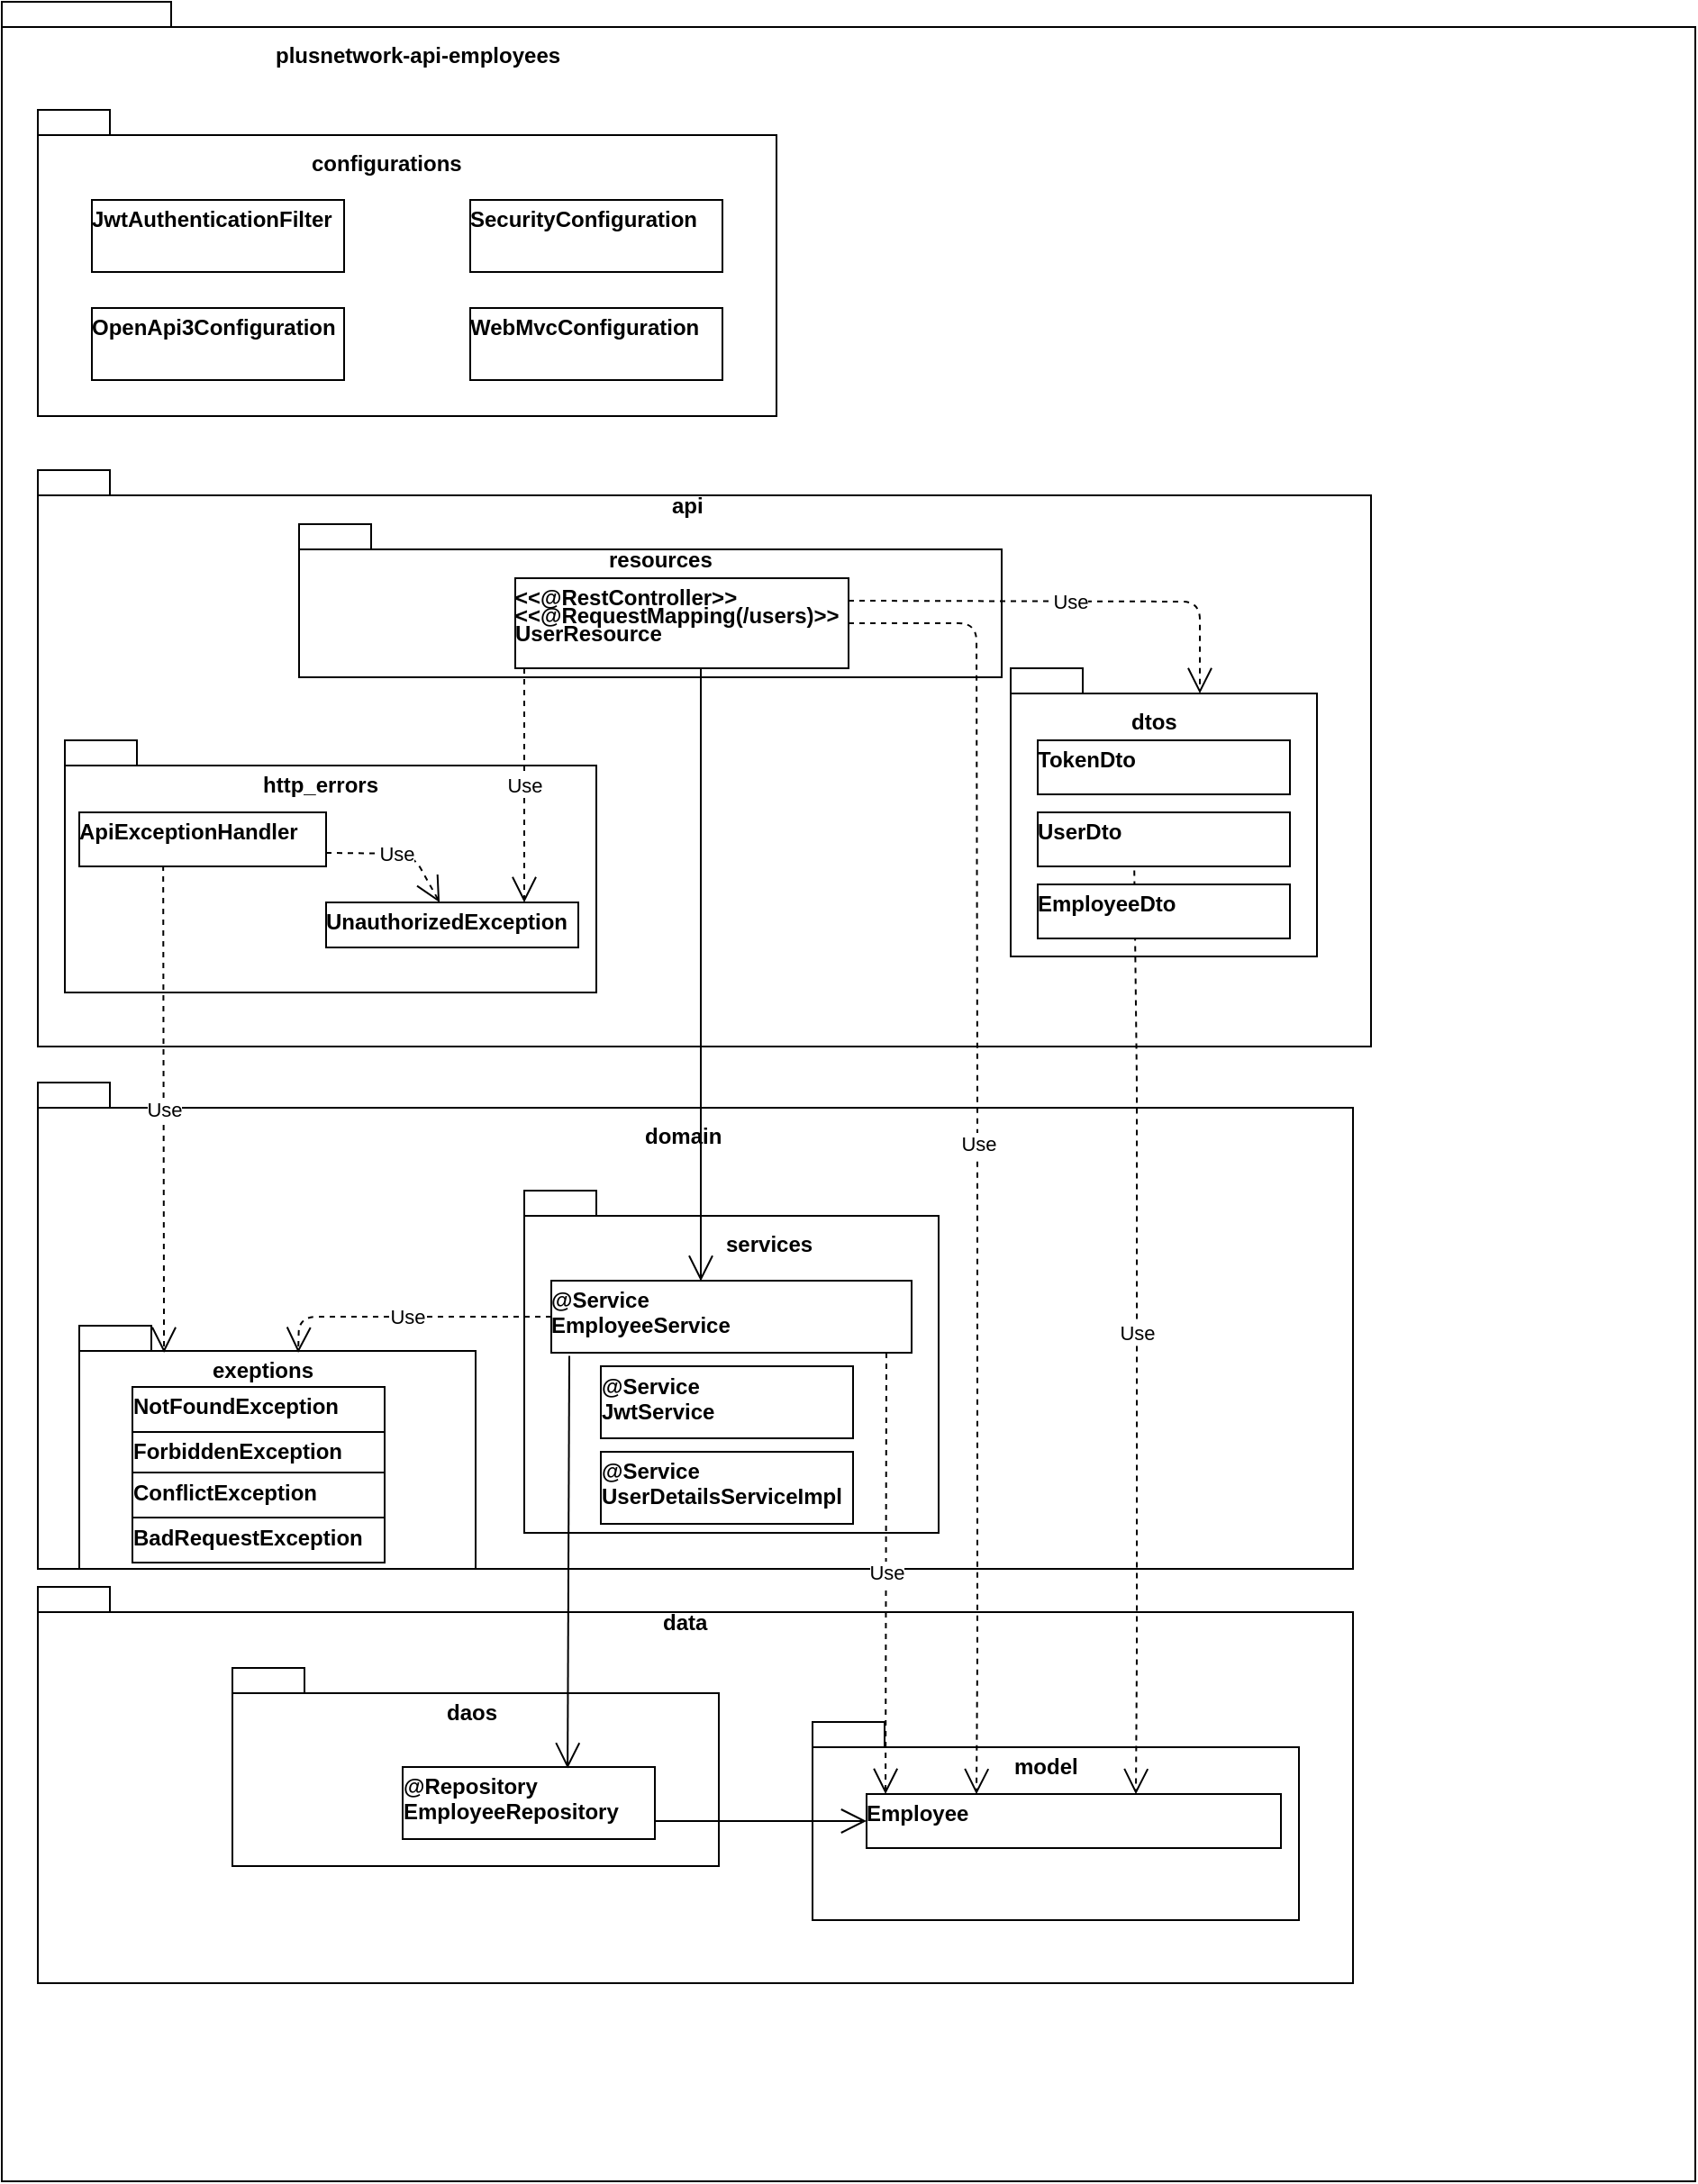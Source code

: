 <mxfile pages="1">
    <diagram id="pPFWEK1po9i3b3AxXEiF" name="Page-1">
        <mxGraphModel dx="848" dy="386" grid="1" gridSize="10" guides="1" tooltips="1" connect="1" arrows="1" fold="1" page="1" pageScale="1" pageWidth="850" pageHeight="1100" math="0" shadow="0">
            <root>
                <mxCell id="0"/>
                <mxCell id="1" parent="0"/>
                <object label="" plusnetwork-api-users="" id="2">
                    <mxCell style="shape=folder;fontStyle=1;spacingTop=10;tabWidth=40;tabHeight=14;tabPosition=left;html=1;" parent="1" vertex="1">
                        <mxGeometry x="40" y="20" width="940" height="1210" as="geometry"/>
                    </mxCell>
                </object>
                <mxCell id="3" value="&lt;span style=&quot;font-weight: 700 ; text-align: center&quot;&gt;plusnetwork-api-employees&lt;/span&gt;" style="text;html=1;resizable=0;points=[];autosize=1;align=left;verticalAlign=top;spacingTop=-4;" parent="1" vertex="1">
                    <mxGeometry x="190" y="40" width="180" height="20" as="geometry"/>
                </mxCell>
                <mxCell id="5" value="" style="shape=folder;fontStyle=1;spacingTop=10;tabWidth=40;tabHeight=14;tabPosition=left;html=1;" parent="1" vertex="1">
                    <mxGeometry x="60" y="80" width="410" height="170" as="geometry"/>
                </mxCell>
                <mxCell id="6" value="&lt;span style=&quot;font-weight: 700 ; text-align: center&quot;&gt;configurations&lt;/span&gt;" style="text;html=1;resizable=0;points=[];autosize=1;align=left;verticalAlign=top;spacingTop=-4;" parent="1" vertex="1">
                    <mxGeometry x="210" y="100" width="100" height="20" as="geometry"/>
                </mxCell>
                <mxCell id="7" value="&lt;p style=&quot;margin: 0px ; margin-top: 4px ; text-align: center&quot;&gt;&lt;/p&gt;&lt;div style=&quot;height: 2px&quot;&gt;&lt;b&gt;JwtAuthenticationFilter&lt;/b&gt;&lt;/div&gt;" style="verticalAlign=top;align=left;overflow=fill;fontSize=12;fontFamily=Helvetica;html=1;" parent="1" vertex="1">
                    <mxGeometry x="90" y="130" width="140" height="40" as="geometry"/>
                </mxCell>
                <mxCell id="8" value="&lt;p style=&quot;margin: 0px ; margin-top: 4px ; text-align: center&quot;&gt;&lt;/p&gt;&lt;div style=&quot;height: 2px&quot;&gt;&lt;b&gt;OpenApi3Configuration&lt;/b&gt;&lt;/div&gt;&lt;div style=&quot;height: 2px&quot;&gt;&lt;b&gt;&lt;br&gt;&lt;/b&gt;&lt;/div&gt;&lt;div style=&quot;height: 2px&quot;&gt;&lt;b&gt;&lt;br&gt;&lt;/b&gt;&lt;/div&gt;" style="verticalAlign=top;align=left;overflow=fill;fontSize=12;fontFamily=Helvetica;html=1;" parent="1" vertex="1">
                    <mxGeometry x="90" y="190" width="140" height="40" as="geometry"/>
                </mxCell>
                <mxCell id="9" value="&lt;p style=&quot;margin: 0px ; margin-top: 4px ; text-align: center&quot;&gt;&lt;/p&gt;&lt;div style=&quot;height: 2px&quot;&gt;&lt;b&gt;SecurityConfiguration&lt;/b&gt;&lt;/div&gt;" style="verticalAlign=top;align=left;overflow=fill;fontSize=12;fontFamily=Helvetica;html=1;" parent="1" vertex="1">
                    <mxGeometry x="300" y="130" width="140" height="40" as="geometry"/>
                </mxCell>
                <mxCell id="10" value="&lt;p style=&quot;margin: 0px ; margin-top: 4px ; text-align: center&quot;&gt;&lt;/p&gt;&lt;div style=&quot;height: 2px&quot;&gt;&lt;b&gt;WebMvcConfiguration&lt;/b&gt;&lt;/div&gt;" style="verticalAlign=top;align=left;overflow=fill;fontSize=12;fontFamily=Helvetica;html=1;" parent="1" vertex="1">
                    <mxGeometry x="300" y="190" width="140" height="40" as="geometry"/>
                </mxCell>
                <mxCell id="11" value="" style="shape=folder;fontStyle=1;spacingTop=10;tabWidth=40;tabHeight=14;tabPosition=left;html=1;" parent="1" vertex="1">
                    <mxGeometry x="60" y="280" width="740" height="320" as="geometry"/>
                </mxCell>
                <mxCell id="12" value="&lt;span style=&quot;font-weight: 700 ; text-align: center&quot;&gt;api&lt;/span&gt;" style="text;html=1;resizable=0;points=[];autosize=1;align=left;verticalAlign=top;spacingTop=-4;" parent="1" vertex="1">
                    <mxGeometry x="410" y="290" width="30" height="20" as="geometry"/>
                </mxCell>
                <mxCell id="13" value="" style="shape=folder;fontStyle=1;spacingTop=10;tabWidth=40;tabHeight=14;tabPosition=left;html=1;" parent="1" vertex="1">
                    <mxGeometry x="205" y="310" width="390" height="85" as="geometry"/>
                </mxCell>
                <mxCell id="14" value="&lt;span style=&quot;font-weight: 700 ; text-align: center&quot;&gt;resources&lt;/span&gt;" style="text;html=1;resizable=0;points=[];autosize=1;align=left;verticalAlign=top;spacingTop=-4;" parent="1" vertex="1">
                    <mxGeometry x="375" y="320" width="70" height="20" as="geometry"/>
                </mxCell>
                <mxCell id="15" value="" style="shape=folder;fontStyle=1;spacingTop=10;tabWidth=40;tabHeight=14;tabPosition=left;html=1;" parent="1" vertex="1">
                    <mxGeometry x="75" y="430" width="295" height="140" as="geometry"/>
                </mxCell>
                <mxCell id="16" value="&lt;span style=&quot;font-weight: 700 ; text-align: center&quot;&gt;http_errors&lt;/span&gt;" style="text;html=1;resizable=0;points=[];autosize=1;align=left;verticalAlign=top;spacingTop=-4;" parent="1" vertex="1">
                    <mxGeometry x="182.5" y="445" width="80" height="20" as="geometry"/>
                </mxCell>
                <mxCell id="17" value="" style="shape=folder;fontStyle=1;spacingTop=10;tabWidth=40;tabHeight=14;tabPosition=left;html=1;" parent="1" vertex="1">
                    <mxGeometry x="600" y="390" width="170" height="160" as="geometry"/>
                </mxCell>
                <mxCell id="18" value="&lt;span style=&quot;font-weight: 700 ; text-align: center&quot;&gt;dtos&lt;/span&gt;" style="text;html=1;resizable=0;points=[];autosize=1;align=left;verticalAlign=top;spacingTop=-4;" parent="1" vertex="1">
                    <mxGeometry x="665" y="410" width="40" height="20" as="geometry"/>
                </mxCell>
                <mxCell id="19" value="&lt;p style=&quot;margin: 0px ; margin-top: 4px ; text-align: center&quot;&gt;&lt;/p&gt;&lt;div style=&quot;height: 2px&quot;&gt;&lt;b&gt;&amp;lt;&amp;lt;@RestController&amp;gt;&amp;gt;&lt;/b&gt;&lt;/div&gt;&lt;div style=&quot;height: 2px&quot;&gt;&lt;b&gt;&lt;br&gt;&lt;/b&gt;&lt;/div&gt;&lt;div style=&quot;height: 2px&quot;&gt;&lt;div style=&quot;height: 2px&quot;&gt;&lt;b&gt;&lt;br&gt;&lt;/b&gt;&lt;/div&gt;&lt;div style=&quot;height: 2px&quot;&gt;&lt;b&gt;&lt;br&gt;&lt;/b&gt;&lt;/div&gt;&lt;div style=&quot;height: 2px&quot;&gt;&lt;b&gt;&lt;br&gt;&lt;/b&gt;&lt;/div&gt;&lt;div style=&quot;height: 2px&quot;&gt;&lt;b&gt;&amp;lt;&amp;lt;@RequestMapping(/users)&amp;gt;&amp;gt;&lt;/b&gt;&lt;/div&gt;&lt;div&gt;&lt;b&gt;&lt;br&gt;&lt;/b&gt;&lt;/div&gt;&lt;div&gt;&lt;b&gt;&lt;br&gt;&lt;/b&gt;&lt;/div&gt;&lt;div&gt;&lt;b&gt;&lt;br&gt;&lt;/b&gt;&lt;/div&gt;&lt;/div&gt;&lt;div style=&quot;height: 2px&quot;&gt;&lt;br&gt;&lt;/div&gt;&lt;div style=&quot;height: 2px&quot;&gt;&lt;b&gt;&lt;br&gt;&lt;/b&gt;&lt;/div&gt;&lt;div style=&quot;height: 2px&quot;&gt;&lt;b&gt;&lt;br&gt;&lt;/b&gt;&lt;/div&gt;&lt;div style=&quot;height: 2px&quot;&gt;&lt;b&gt;&lt;br&gt;&lt;/b&gt;&lt;/div&gt;&lt;div style=&quot;height: 2px&quot;&gt;&lt;b&gt;&lt;br&gt;&lt;/b&gt;&lt;/div&gt;&lt;div style=&quot;height: 2px&quot;&gt;&lt;b&gt;&lt;br&gt;&lt;/b&gt;&lt;/div&gt;&lt;div style=&quot;height: 2px&quot;&gt;&lt;b&gt;&lt;br&gt;&lt;/b&gt;&lt;/div&gt;&lt;div style=&quot;height: 2px&quot;&gt;&lt;b&gt;UserResource&lt;/b&gt;&lt;/div&gt;" style="verticalAlign=top;align=left;overflow=fill;fontSize=12;fontFamily=Helvetica;html=1;" parent="1" vertex="1">
                    <mxGeometry x="325" y="340" width="185" height="50" as="geometry"/>
                </mxCell>
                <mxCell id="20" value="&lt;p style=&quot;margin: 0px ; margin-top: 4px ; text-align: center&quot;&gt;&lt;/p&gt;&lt;div style=&quot;height: 2px&quot;&gt;&lt;b&gt;TokenDto&lt;/b&gt;&lt;/div&gt;" style="verticalAlign=top;align=left;overflow=fill;fontSize=12;fontFamily=Helvetica;html=1;" parent="1" vertex="1">
                    <mxGeometry x="615" y="430" width="140" height="30" as="geometry"/>
                </mxCell>
                <mxCell id="21" value="&lt;p style=&quot;margin: 0px ; margin-top: 4px ; text-align: center&quot;&gt;&lt;/p&gt;&lt;div style=&quot;height: 2px&quot;&gt;&lt;b&gt;UserDto&lt;/b&gt;&lt;/div&gt;" style="verticalAlign=top;align=left;overflow=fill;fontSize=12;fontFamily=Helvetica;html=1;" parent="1" vertex="1">
                    <mxGeometry x="615" y="470" width="140" height="30" as="geometry"/>
                </mxCell>
                <mxCell id="32" value="&lt;p style=&quot;margin: 0px ; margin-top: 4px ; text-align: center&quot;&gt;&lt;/p&gt;&lt;div style=&quot;height: 2px&quot;&gt;&lt;b&gt;ApiExceptionHandler&lt;/b&gt;&lt;/div&gt;" style="verticalAlign=top;align=left;overflow=fill;fontSize=12;fontFamily=Helvetica;html=1;" parent="1" vertex="1">
                    <mxGeometry x="83" y="470" width="137" height="30" as="geometry"/>
                </mxCell>
                <mxCell id="33" value="&lt;p style=&quot;margin: 0px ; margin-top: 4px ; text-align: center&quot;&gt;&lt;/p&gt;&lt;div style=&quot;height: 2px&quot;&gt;&lt;b&gt;UnauthorizedException&lt;/b&gt;&lt;/div&gt;" style="verticalAlign=top;align=left;overflow=fill;fontSize=12;fontFamily=Helvetica;html=1;" parent="1" vertex="1">
                    <mxGeometry x="220" y="520" width="140" height="25" as="geometry"/>
                </mxCell>
                <mxCell id="35" value="Use" style="endArrow=open;endSize=12;dashed=1;html=1;entryX=0;entryY=0;entryDx=105;entryDy=14;entryPerimeter=0;exitX=1;exitY=0.25;exitDx=0;exitDy=0;" parent="1" source="19" target="17" edge="1">
                    <mxGeometry width="160" relative="1" as="geometry">
                        <mxPoint x="490" y="340" as="sourcePoint"/>
                        <mxPoint x="513" y="340" as="targetPoint"/>
                        <Array as="points">
                            <mxPoint x="705" y="353"/>
                        </Array>
                    </mxGeometry>
                </mxCell>
                <mxCell id="36" value="Use" style="endArrow=open;endSize=12;dashed=1;html=1;exitX=0.027;exitY=1;exitDx=0;exitDy=0;exitPerimeter=0;" parent="1" source="19" edge="1">
                    <mxGeometry width="160" relative="1" as="geometry">
                        <mxPoint x="40" y="850" as="sourcePoint"/>
                        <mxPoint x="330" y="520" as="targetPoint"/>
                    </mxGeometry>
                </mxCell>
                <mxCell id="37" value="Use" style="endArrow=open;endSize=12;dashed=1;html=1;exitX=1;exitY=0.75;exitDx=0;exitDy=0;" parent="1" source="32" target="33" edge="1">
                    <mxGeometry width="160" relative="1" as="geometry">
                        <mxPoint x="316.25" y="390" as="sourcePoint"/>
                        <mxPoint x="319" y="530" as="targetPoint"/>
                        <Array as="points">
                            <mxPoint x="268" y="493"/>
                        </Array>
                    </mxGeometry>
                </mxCell>
                <mxCell id="38" value="" style="shape=folder;fontStyle=1;spacingTop=10;tabWidth=40;tabHeight=14;tabPosition=left;html=1;" parent="1" vertex="1">
                    <mxGeometry x="60" y="620" width="730" height="270" as="geometry"/>
                </mxCell>
                <mxCell id="39" value="&lt;span style=&quot;font-weight: 700 ; text-align: center&quot;&gt;domain&lt;/span&gt;" style="text;html=1;resizable=0;points=[];autosize=1;align=left;verticalAlign=top;spacingTop=-4;" parent="1" vertex="1">
                    <mxGeometry x="395" y="640" width="60" height="20" as="geometry"/>
                </mxCell>
                <mxCell id="40" value="" style="shape=folder;fontStyle=1;spacingTop=10;tabWidth=40;tabHeight=14;tabPosition=left;html=1;" parent="1" vertex="1">
                    <mxGeometry x="83" y="755" width="220" height="135" as="geometry"/>
                </mxCell>
                <mxCell id="41" value="" style="shape=folder;fontStyle=1;spacingTop=10;tabWidth=40;tabHeight=14;tabPosition=left;html=1;" parent="1" vertex="1">
                    <mxGeometry x="330" y="680" width="230" height="190" as="geometry"/>
                </mxCell>
                <mxCell id="42" value="&lt;span style=&quot;font-weight: 700 ; text-align: center&quot;&gt;services&lt;/span&gt;" style="text;html=1;resizable=0;points=[];autosize=1;align=left;verticalAlign=top;spacingTop=-4;" parent="1" vertex="1">
                    <mxGeometry x="440" y="700" width="60" height="20" as="geometry"/>
                </mxCell>
                <mxCell id="43" value="&lt;span style=&quot;font-weight: 700 ; text-align: center&quot;&gt;exeptions&lt;/span&gt;" style="text;html=1;resizable=0;points=[];autosize=1;align=left;verticalAlign=top;spacingTop=-4;" parent="1" vertex="1">
                    <mxGeometry x="155" y="770" width="70" height="20" as="geometry"/>
                </mxCell>
                <mxCell id="44" value="&lt;p style=&quot;margin: 0px ; margin-top: 4px ; text-align: center&quot;&gt;&lt;/p&gt;&lt;div style=&quot;height: 2px&quot;&gt;&lt;b&gt;@Service&lt;/b&gt;&lt;/div&gt;&lt;div style=&quot;height: 2px&quot;&gt;&lt;b&gt;&lt;br&gt;&lt;/b&gt;&lt;/div&gt;&lt;div style=&quot;height: 2px&quot;&gt;&lt;b&gt;&lt;br&gt;&lt;/b&gt;&lt;/div&gt;&lt;div style=&quot;height: 2px&quot;&gt;&lt;b&gt;&lt;br&gt;&lt;/b&gt;&lt;/div&gt;&lt;div style=&quot;height: 2px&quot;&gt;&lt;b&gt;&lt;br&gt;&lt;/b&gt;&lt;/div&gt;&lt;div style=&quot;height: 2px&quot;&gt;&lt;b&gt;&lt;br&gt;&lt;/b&gt;&lt;/div&gt;&lt;div style=&quot;height: 2px&quot;&gt;&lt;b&gt;&lt;br&gt;&lt;/b&gt;&lt;/div&gt;&lt;div style=&quot;height: 2px&quot;&gt;&lt;b&gt;EmployeeService&lt;/b&gt;&lt;/div&gt;" style="verticalAlign=top;align=left;overflow=fill;fontSize=12;fontFamily=Helvetica;html=1;" parent="1" vertex="1">
                    <mxGeometry x="345" y="730" width="200" height="40" as="geometry"/>
                </mxCell>
                <mxCell id="45" value="&lt;p style=&quot;margin: 0px ; margin-top: 4px ; text-align: center&quot;&gt;&lt;/p&gt;&lt;div style=&quot;height: 2px&quot;&gt;&lt;b&gt;@Service&lt;/b&gt;&lt;/div&gt;&lt;div style=&quot;height: 2px&quot;&gt;&lt;b&gt;&lt;br&gt;&lt;/b&gt;&lt;/div&gt;&lt;div style=&quot;height: 2px&quot;&gt;&lt;b&gt;&lt;br&gt;&lt;/b&gt;&lt;/div&gt;&lt;div style=&quot;height: 2px&quot;&gt;&lt;b&gt;&lt;br&gt;&lt;/b&gt;&lt;/div&gt;&lt;div style=&quot;height: 2px&quot;&gt;&lt;b&gt;&lt;br&gt;&lt;/b&gt;&lt;/div&gt;&lt;div style=&quot;height: 2px&quot;&gt;&lt;b&gt;&lt;br&gt;&lt;/b&gt;&lt;/div&gt;&lt;div style=&quot;height: 2px&quot;&gt;&lt;b&gt;&lt;br&gt;&lt;/b&gt;&lt;/div&gt;&lt;div style=&quot;height: 2px&quot;&gt;&lt;b&gt;JwtService&lt;/b&gt;&lt;/div&gt;" style="verticalAlign=top;align=left;overflow=fill;fontSize=12;fontFamily=Helvetica;html=1;" parent="1" vertex="1">
                    <mxGeometry x="372.5" y="777.5" width="140" height="40" as="geometry"/>
                </mxCell>
                <mxCell id="46" value="&lt;p style=&quot;margin: 0px ; margin-top: 4px ; text-align: center&quot;&gt;&lt;/p&gt;&lt;div style=&quot;height: 2px&quot;&gt;&lt;b&gt;@Service&lt;/b&gt;&lt;/div&gt;&lt;div style=&quot;height: 2px&quot;&gt;&lt;b&gt;&lt;br&gt;&lt;/b&gt;&lt;/div&gt;&lt;div style=&quot;height: 2px&quot;&gt;&lt;b&gt;&lt;br&gt;&lt;/b&gt;&lt;/div&gt;&lt;div style=&quot;height: 2px&quot;&gt;&lt;b&gt;&lt;br&gt;&lt;/b&gt;&lt;/div&gt;&lt;div style=&quot;height: 2px&quot;&gt;&lt;b&gt;&lt;br&gt;&lt;/b&gt;&lt;/div&gt;&lt;div style=&quot;height: 2px&quot;&gt;&lt;b&gt;&lt;br&gt;&lt;/b&gt;&lt;/div&gt;&lt;div style=&quot;height: 2px&quot;&gt;&lt;b&gt;&lt;br&gt;&lt;/b&gt;&lt;/div&gt;&lt;div style=&quot;height: 2px&quot;&gt;&lt;b&gt;UserDetailsServiceImpl&lt;/b&gt;&lt;/div&gt;" style="verticalAlign=top;align=left;overflow=fill;fontSize=12;fontFamily=Helvetica;html=1;" parent="1" vertex="1">
                    <mxGeometry x="372.5" y="825" width="140" height="40" as="geometry"/>
                </mxCell>
                <mxCell id="47" value="&lt;p style=&quot;margin: 0px ; margin-top: 4px ; text-align: center&quot;&gt;&lt;/p&gt;&lt;div style=&quot;height: 2px&quot;&gt;&lt;b&gt;NotFoundException&lt;/b&gt;&lt;/div&gt;&lt;div style=&quot;height: 2px&quot;&gt;&lt;b&gt;&lt;br&gt;&lt;/b&gt;&lt;/div&gt;&lt;div style=&quot;height: 2px&quot;&gt;&lt;b&gt;&lt;br&gt;&lt;/b&gt;&lt;/div&gt;&lt;div style=&quot;height: 2px&quot;&gt;&lt;b&gt;&lt;br&gt;&lt;/b&gt;&lt;/div&gt;&lt;div style=&quot;height: 2px&quot;&gt;&lt;br&gt;&lt;/div&gt;" style="verticalAlign=top;align=left;overflow=fill;fontSize=12;fontFamily=Helvetica;html=1;" parent="1" vertex="1">
                    <mxGeometry x="112.5" y="789" width="140" height="25" as="geometry"/>
                </mxCell>
                <mxCell id="49" value="" style="shape=folder;fontStyle=1;spacingTop=10;tabWidth=40;tabHeight=14;tabPosition=left;html=1;" parent="1" vertex="1">
                    <mxGeometry x="60" y="900" width="730" height="220" as="geometry"/>
                </mxCell>
                <mxCell id="50" value="" style="shape=folder;fontStyle=1;spacingTop=10;tabWidth=40;tabHeight=14;tabPosition=left;html=1;" parent="1" vertex="1">
                    <mxGeometry x="168" y="945" width="270" height="110" as="geometry"/>
                </mxCell>
                <mxCell id="51" value="" style="shape=folder;fontStyle=1;spacingTop=10;tabWidth=40;tabHeight=14;tabPosition=left;html=1;" parent="1" vertex="1">
                    <mxGeometry x="490" y="975" width="270" height="110" as="geometry"/>
                </mxCell>
                <mxCell id="52" value="&lt;span style=&quot;font-weight: 700 ; text-align: center&quot;&gt;data&lt;/span&gt;" style="text;html=1;resizable=0;points=[];autosize=1;align=left;verticalAlign=top;spacingTop=-4;" parent="1" vertex="1">
                    <mxGeometry x="405" y="910" width="40" height="20" as="geometry"/>
                </mxCell>
                <mxCell id="53" value="&lt;span style=&quot;font-weight: 700 ; text-align: center&quot;&gt;daos&lt;/span&gt;" style="text;html=1;resizable=0;points=[];autosize=1;align=left;verticalAlign=top;spacingTop=-4;" parent="1" vertex="1">
                    <mxGeometry x="285" y="960" width="40" height="20" as="geometry"/>
                </mxCell>
                <mxCell id="54" value="&lt;span style=&quot;font-weight: 700 ; text-align: center&quot;&gt;model&lt;/span&gt;" style="text;html=1;resizable=0;points=[];autosize=1;align=left;verticalAlign=top;spacingTop=-4;" parent="1" vertex="1">
                    <mxGeometry x="600" y="990" width="50" height="20" as="geometry"/>
                </mxCell>
                <mxCell id="55" value="&lt;p style=&quot;margin: 0px ; margin-top: 4px ; text-align: center&quot;&gt;&lt;/p&gt;&lt;div style=&quot;height: 2px&quot;&gt;&lt;b&gt;Employee&lt;/b&gt;&lt;/div&gt;" style="verticalAlign=top;align=left;overflow=fill;fontSize=12;fontFamily=Helvetica;html=1;" parent="1" vertex="1">
                    <mxGeometry x="520" y="1015" width="230" height="30" as="geometry"/>
                </mxCell>
                <mxCell id="56" value="&lt;p style=&quot;margin: 0px ; margin-top: 4px ; text-align: center&quot;&gt;&lt;/p&gt;&lt;div style=&quot;height: 2px&quot;&gt;&lt;b&gt;@Repository&lt;/b&gt;&lt;/div&gt;&lt;div style=&quot;height: 2px&quot;&gt;&lt;b&gt;&lt;br&gt;&lt;/b&gt;&lt;/div&gt;&lt;div style=&quot;height: 2px&quot;&gt;&lt;b&gt;&lt;br&gt;&lt;/b&gt;&lt;/div&gt;&lt;div style=&quot;height: 2px&quot;&gt;&lt;b&gt;&lt;br&gt;&lt;/b&gt;&lt;/div&gt;&lt;div style=&quot;height: 2px&quot;&gt;&lt;b&gt;&lt;br&gt;&lt;/b&gt;&lt;/div&gt;&lt;div style=&quot;height: 2px&quot;&gt;&lt;b&gt;&lt;br&gt;&lt;/b&gt;&lt;/div&gt;&lt;div style=&quot;height: 2px&quot;&gt;&lt;b&gt;&lt;br&gt;&lt;/b&gt;&lt;/div&gt;&lt;div style=&quot;height: 2px&quot;&gt;&lt;b&gt;EmployeeRepository&lt;/b&gt;&lt;/div&gt;" style="verticalAlign=top;align=left;overflow=fill;fontSize=12;fontFamily=Helvetica;html=1;" parent="1" vertex="1">
                    <mxGeometry x="262.5" y="1000" width="140" height="40" as="geometry"/>
                </mxCell>
                <mxCell id="57" value="Use" style="endArrow=open;endSize=12;dashed=1;html=1;entryX=0.65;entryY=0.004;entryDx=0;entryDy=0;exitX=0.383;exitY=1.074;exitDx=0;exitDy=0;entryPerimeter=0;exitPerimeter=0;" parent="1" source="21" target="55" edge="1">
                    <mxGeometry width="160" relative="1" as="geometry">
                        <mxPoint x="362.5" y="349.5" as="sourcePoint"/>
                        <mxPoint x="609.56" y="400.62" as="targetPoint"/>
                        <Array as="points">
                            <mxPoint x="670" y="620"/>
                            <mxPoint x="670" y="940"/>
                        </Array>
                    </mxGeometry>
                </mxCell>
                <mxCell id="60" value="Use" style="endArrow=open;endSize=12;dashed=1;html=1;exitX=0.34;exitY=0.985;exitDx=0;exitDy=0;exitPerimeter=0;entryX=0.786;entryY=0.4;entryDx=0;entryDy=0;entryPerimeter=0;" parent="1" source="32" edge="1">
                    <mxGeometry width="160" relative="1" as="geometry">
                        <mxPoint x="129.995" y="630" as="sourcePoint"/>
                        <mxPoint x="130.04" y="770" as="targetPoint"/>
                    </mxGeometry>
                </mxCell>
                <mxCell id="61" value="Use" style="endArrow=open;endSize=12;dashed=1;html=1;entryX=0.65;entryY=0.004;entryDx=0;entryDy=0;exitX=1;exitY=0.5;exitDx=0;exitDy=0;entryPerimeter=0;" parent="1" source="19" edge="1">
                    <mxGeometry width="160" relative="1" as="geometry">
                        <mxPoint x="580.12" y="502.22" as="sourcePoint"/>
                        <mxPoint x="581" y="1015.12" as="targetPoint"/>
                        <Array as="points">
                            <mxPoint x="581" y="365"/>
                            <mxPoint x="581.5" y="620"/>
                            <mxPoint x="581.5" y="940"/>
                        </Array>
                    </mxGeometry>
                </mxCell>
                <mxCell id="62" value="" style="endArrow=open;endFill=1;endSize=12;html=1;entryX=0.415;entryY=0.007;entryDx=0;entryDy=0;entryPerimeter=0;" parent="1" target="44" edge="1">
                    <mxGeometry width="160" relative="1" as="geometry">
                        <mxPoint x="428" y="390" as="sourcePoint"/>
                        <mxPoint x="550" y="429" as="targetPoint"/>
                    </mxGeometry>
                </mxCell>
                <mxCell id="63" value="Use" style="endArrow=open;endSize=12;dashed=1;html=1;exitX=0;exitY=0.5;exitDx=0;exitDy=0;entryX=0.786;entryY=0.4;entryDx=0;entryDy=0;entryPerimeter=0;" parent="1" source="44" edge="1">
                    <mxGeometry width="160" relative="1" as="geometry">
                        <mxPoint x="204.08" y="499.55" as="sourcePoint"/>
                        <mxPoint x="204.54" y="770" as="targetPoint"/>
                        <Array as="points">
                            <mxPoint x="205" y="750"/>
                        </Array>
                    </mxGeometry>
                </mxCell>
                <mxCell id="64" value="" style="endArrow=open;endFill=1;endSize=12;html=1;exitX=0.05;exitY=1.044;exitDx=0;exitDy=0;entryX=0.654;entryY=0.018;entryDx=0;entryDy=0;entryPerimeter=0;exitPerimeter=0;" parent="1" source="44" target="56" edge="1">
                    <mxGeometry width="160" relative="1" as="geometry">
                        <mxPoint x="172.5" y="919.5" as="sourcePoint"/>
                        <mxPoint x="332.5" y="919.5" as="targetPoint"/>
                    </mxGeometry>
                </mxCell>
                <mxCell id="65" value="Use" style="endArrow=open;endSize=12;dashed=1;html=1;entryX=0.786;entryY=0.4;entryDx=0;entryDy=0;entryPerimeter=0;" parent="1" edge="1">
                    <mxGeometry width="160" relative="1" as="geometry">
                        <mxPoint x="531" y="770" as="sourcePoint"/>
                        <mxPoint x="530.54" y="1015" as="targetPoint"/>
                    </mxGeometry>
                </mxCell>
                <mxCell id="66" value="" style="endArrow=open;endFill=1;endSize=12;html=1;exitX=1;exitY=0.75;exitDx=0;exitDy=0;" parent="1" source="56" edge="1">
                    <mxGeometry width="160" relative="1" as="geometry">
                        <mxPoint x="360" y="1030" as="sourcePoint"/>
                        <mxPoint x="520" y="1030" as="targetPoint"/>
                    </mxGeometry>
                </mxCell>
                <mxCell id="67" value="&lt;p style=&quot;margin: 0px ; margin-top: 4px ; text-align: center&quot;&gt;&lt;/p&gt;&lt;div style=&quot;height: 2px&quot;&gt;&lt;b&gt;ForbiddenException&lt;/b&gt;&lt;/div&gt;&lt;div style=&quot;height: 2px&quot;&gt;&lt;b&gt;&lt;br&gt;&lt;/b&gt;&lt;/div&gt;&lt;div style=&quot;height: 2px&quot;&gt;&lt;b&gt;&lt;br&gt;&lt;/b&gt;&lt;/div&gt;&lt;div style=&quot;height: 2px&quot;&gt;&lt;b&gt;&lt;br&gt;&lt;/b&gt;&lt;/div&gt;&lt;div style=&quot;height: 2px&quot;&gt;&lt;br&gt;&lt;/div&gt;" style="verticalAlign=top;align=left;overflow=fill;fontSize=12;fontFamily=Helvetica;html=1;" parent="1" vertex="1">
                    <mxGeometry x="112.5" y="814" width="140" height="25" as="geometry"/>
                </mxCell>
                <mxCell id="68" value="&lt;p style=&quot;margin: 0px ; margin-top: 4px ; text-align: center&quot;&gt;&lt;/p&gt;&lt;div style=&quot;height: 2px&quot;&gt;&lt;b&gt;ConflictException&lt;/b&gt;&lt;/div&gt;&lt;div style=&quot;height: 2px&quot;&gt;&lt;b&gt;&lt;br&gt;&lt;/b&gt;&lt;/div&gt;&lt;div style=&quot;height: 2px&quot;&gt;&lt;b&gt;&lt;br&gt;&lt;/b&gt;&lt;/div&gt;&lt;div style=&quot;height: 2px&quot;&gt;&lt;b&gt;&lt;br&gt;&lt;/b&gt;&lt;/div&gt;&lt;div style=&quot;height: 2px&quot;&gt;&lt;br&gt;&lt;/div&gt;" style="verticalAlign=top;align=left;overflow=fill;fontSize=12;fontFamily=Helvetica;html=1;" parent="1" vertex="1">
                    <mxGeometry x="112.5" y="836.5" width="140" height="25" as="geometry"/>
                </mxCell>
                <mxCell id="69" value="&lt;p style=&quot;margin: 0px ; margin-top: 4px ; text-align: center&quot;&gt;&lt;/p&gt;&lt;div style=&quot;height: 2px&quot;&gt;&lt;b&gt;BadRequestException&lt;/b&gt;&lt;/div&gt;&lt;div style=&quot;height: 2px&quot;&gt;&lt;b&gt;&lt;br&gt;&lt;/b&gt;&lt;/div&gt;&lt;div style=&quot;height: 2px&quot;&gt;&lt;b&gt;&lt;br&gt;&lt;/b&gt;&lt;/div&gt;&lt;div style=&quot;height: 2px&quot;&gt;&lt;b&gt;&lt;br&gt;&lt;/b&gt;&lt;/div&gt;&lt;div style=&quot;height: 2px&quot;&gt;&lt;br&gt;&lt;/div&gt;" style="verticalAlign=top;align=left;overflow=fill;fontSize=12;fontFamily=Helvetica;html=1;" parent="1" vertex="1">
                    <mxGeometry x="112.5" y="861.5" width="140" height="25" as="geometry"/>
                </mxCell>
                <mxCell id="70" value="&lt;p style=&quot;margin: 0px ; margin-top: 4px ; text-align: center&quot;&gt;&lt;/p&gt;&lt;div style=&quot;height: 2px&quot;&gt;&lt;b&gt;EmployeeDto&lt;/b&gt;&lt;/div&gt;" style="verticalAlign=top;align=left;overflow=fill;fontSize=12;fontFamily=Helvetica;html=1;" vertex="1" parent="1">
                    <mxGeometry x="615" y="510" width="140" height="30" as="geometry"/>
                </mxCell>
            </root>
        </mxGraphModel>
    </diagram>
</mxfile>